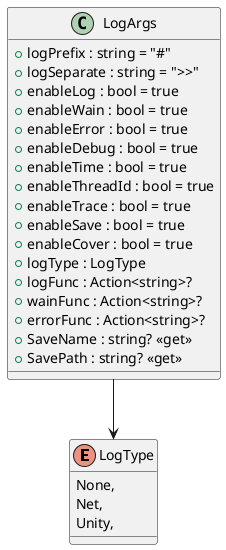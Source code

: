 @startuml
enum LogType {
    None,
    Net,
    Unity,
}
class LogArgs {
    + logPrefix : string = "#"
    + logSeparate : string = ">>"
    + enableLog : bool = true
    + enableWain : bool = true
    + enableError : bool = true
    + enableDebug : bool = true
    + enableTime : bool = true
    + enableThreadId : bool = true
    + enableTrace : bool = true
    + enableSave : bool = true
    + enableCover : bool = true
    + logType : LogType
    + logFunc : Action<string>?
    + wainFunc : Action<string>?
    + errorFunc : Action<string>?
    + SaveName : string? <<get>>
    + SavePath : string? <<get>>
}
LogArgs --> LogType
@enduml
